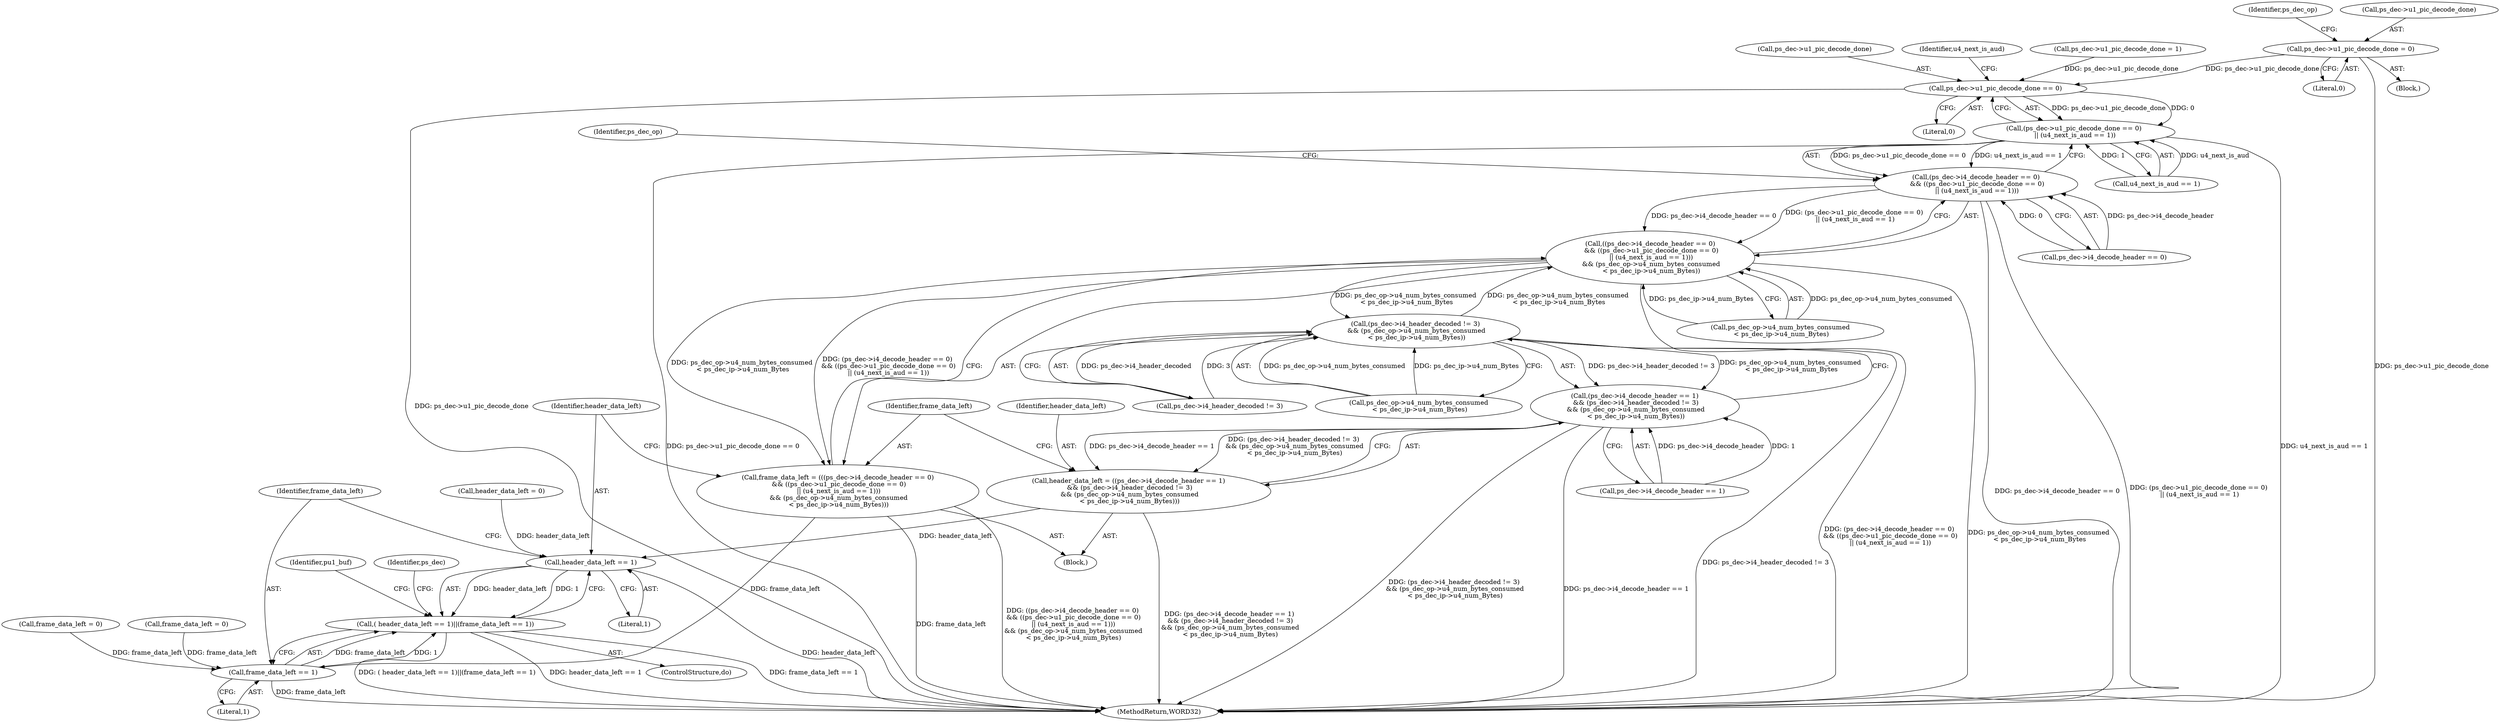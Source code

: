 digraph "0_Android_7554755536019e439433c515eeb44e701fb3bfb2@pointer" {
"1000301" [label="(Call,ps_dec->u1_pic_decode_done = 0)"];
"1001442" [label="(Call,ps_dec->u1_pic_decode_done == 0)"];
"1001441" [label="(Call,(ps_dec->u1_pic_decode_done == 0)\n || (u4_next_is_aud == 1))"];
"1001435" [label="(Call,(ps_dec->i4_decode_header == 0)\n && ((ps_dec->u1_pic_decode_done == 0)\n || (u4_next_is_aud == 1)))"];
"1001434" [label="(Call,((ps_dec->i4_decode_header == 0)\n && ((ps_dec->u1_pic_decode_done == 0)\n || (u4_next_is_aud == 1)))\n && (ps_dec_op->u4_num_bytes_consumed\n < ps_dec_ip->u4_num_Bytes))"];
"1001419" [label="(Call,(ps_dec->i4_header_decoded != 3)\n && (ps_dec_op->u4_num_bytes_consumed\n < ps_dec_ip->u4_num_Bytes))"];
"1001413" [label="(Call,(ps_dec->i4_decode_header == 1)\n && (ps_dec->i4_header_decoded != 3)\n && (ps_dec_op->u4_num_bytes_consumed\n < ps_dec_ip->u4_num_Bytes))"];
"1001411" [label="(Call,header_data_left = ((ps_dec->i4_decode_header == 1)\n && (ps_dec->i4_header_decoded != 3)\n && (ps_dec_op->u4_num_bytes_consumed\n < ps_dec_ip->u4_num_Bytes)))"];
"1001458" [label="(Call,header_data_left == 1)"];
"1001457" [label="(Call,( header_data_left == 1)||(frame_data_left == 1))"];
"1001432" [label="(Call,frame_data_left = (((ps_dec->i4_decode_header == 0)\n && ((ps_dec->u1_pic_decode_done == 0)\n || (u4_next_is_aud == 1)))\n && (ps_dec_op->u4_num_bytes_consumed\n < ps_dec_ip->u4_num_Bytes)))"];
"1001461" [label="(Call,frame_data_left == 1)"];
"1001463" [label="(Literal,1)"];
"1001446" [label="(Literal,0)"];
"1001443" [label="(Call,ps_dec->u1_pic_decode_done)"];
"1001468" [label="(Identifier,ps_dec)"];
"1001447" [label="(Call,u4_next_is_aud == 1)"];
"1001461" [label="(Call,frame_data_left == 1)"];
"1000971" [label="(Block,)"];
"1001441" [label="(Call,(ps_dec->u1_pic_decode_done == 0)\n || (u4_next_is_aud == 1))"];
"1001411" [label="(Call,header_data_left = ((ps_dec->i4_decode_header == 1)\n && (ps_dec->i4_header_decoded != 3)\n && (ps_dec_op->u4_num_bytes_consumed\n < ps_dec_ip->u4_num_Bytes)))"];
"1001459" [label="(Identifier,header_data_left)"];
"1001436" [label="(Call,ps_dec->i4_decode_header == 0)"];
"1001462" [label="(Identifier,frame_data_left)"];
"1002142" [label="(MethodReturn,WORD32)"];
"1001419" [label="(Call,(ps_dec->i4_header_decoded != 3)\n && (ps_dec_op->u4_num_bytes_consumed\n < ps_dec_ip->u4_num_Bytes))"];
"1000151" [label="(Block,)"];
"1000970" [label="(ControlStructure,do)"];
"1001434" [label="(Call,((ps_dec->i4_decode_header == 0)\n && ((ps_dec->u1_pic_decode_done == 0)\n || (u4_next_is_aud == 1)))\n && (ps_dec_op->u4_num_bytes_consumed\n < ps_dec_ip->u4_num_Bytes))"];
"1000305" [label="(Literal,0)"];
"1001435" [label="(Call,(ps_dec->i4_decode_header == 0)\n && ((ps_dec->u1_pic_decode_done == 0)\n || (u4_next_is_aud == 1)))"];
"1001432" [label="(Call,frame_data_left = (((ps_dec->i4_decode_header == 0)\n && ((ps_dec->u1_pic_decode_done == 0)\n || (u4_next_is_aud == 1)))\n && (ps_dec_op->u4_num_bytes_consumed\n < ps_dec_ip->u4_num_Bytes)))"];
"1001414" [label="(Call,ps_dec->i4_decode_header == 1)"];
"1000301" [label="(Call,ps_dec->u1_pic_decode_done = 0)"];
"1001460" [label="(Literal,1)"];
"1000974" [label="(Identifier,pu1_buf)"];
"1001450" [label="(Call,ps_dec_op->u4_num_bytes_consumed\n < ps_dec_ip->u4_num_Bytes)"];
"1001442" [label="(Call,ps_dec->u1_pic_decode_done == 0)"];
"1001458" [label="(Call,header_data_left == 1)"];
"1001425" [label="(Call,ps_dec_op->u4_num_bytes_consumed\n < ps_dec_ip->u4_num_Bytes)"];
"1000200" [label="(Call,frame_data_left = 0)"];
"1001452" [label="(Identifier,ps_dec_op)"];
"1001457" [label="(Call,( header_data_left == 1)||(frame_data_left == 1))"];
"1000308" [label="(Identifier,ps_dec_op)"];
"1001448" [label="(Identifier,u4_next_is_aud)"];
"1001420" [label="(Call,ps_dec->i4_header_decoded != 3)"];
"1001412" [label="(Identifier,header_data_left)"];
"1000196" [label="(Call,header_data_left = 0)"];
"1001433" [label="(Identifier,frame_data_left)"];
"1001413" [label="(Call,(ps_dec->i4_decode_header == 1)\n && (ps_dec->i4_header_decoded != 3)\n && (ps_dec_op->u4_num_bytes_consumed\n < ps_dec_ip->u4_num_Bytes))"];
"1000302" [label="(Call,ps_dec->u1_pic_decode_done)"];
"1001275" [label="(Call,frame_data_left = 0)"];
"1001267" [label="(Call,ps_dec->u1_pic_decode_done = 1)"];
"1000301" -> "1000151"  [label="AST: "];
"1000301" -> "1000305"  [label="CFG: "];
"1000302" -> "1000301"  [label="AST: "];
"1000305" -> "1000301"  [label="AST: "];
"1000308" -> "1000301"  [label="CFG: "];
"1000301" -> "1002142"  [label="DDG: ps_dec->u1_pic_decode_done"];
"1000301" -> "1001442"  [label="DDG: ps_dec->u1_pic_decode_done"];
"1001442" -> "1001441"  [label="AST: "];
"1001442" -> "1001446"  [label="CFG: "];
"1001443" -> "1001442"  [label="AST: "];
"1001446" -> "1001442"  [label="AST: "];
"1001448" -> "1001442"  [label="CFG: "];
"1001441" -> "1001442"  [label="CFG: "];
"1001442" -> "1002142"  [label="DDG: ps_dec->u1_pic_decode_done"];
"1001442" -> "1001441"  [label="DDG: ps_dec->u1_pic_decode_done"];
"1001442" -> "1001441"  [label="DDG: 0"];
"1001267" -> "1001442"  [label="DDG: ps_dec->u1_pic_decode_done"];
"1001441" -> "1001435"  [label="AST: "];
"1001441" -> "1001447"  [label="CFG: "];
"1001447" -> "1001441"  [label="AST: "];
"1001435" -> "1001441"  [label="CFG: "];
"1001441" -> "1002142"  [label="DDG: u4_next_is_aud == 1"];
"1001441" -> "1002142"  [label="DDG: ps_dec->u1_pic_decode_done == 0"];
"1001441" -> "1001435"  [label="DDG: ps_dec->u1_pic_decode_done == 0"];
"1001441" -> "1001435"  [label="DDG: u4_next_is_aud == 1"];
"1001447" -> "1001441"  [label="DDG: u4_next_is_aud"];
"1001447" -> "1001441"  [label="DDG: 1"];
"1001435" -> "1001434"  [label="AST: "];
"1001435" -> "1001436"  [label="CFG: "];
"1001436" -> "1001435"  [label="AST: "];
"1001452" -> "1001435"  [label="CFG: "];
"1001434" -> "1001435"  [label="CFG: "];
"1001435" -> "1002142"  [label="DDG: ps_dec->i4_decode_header == 0"];
"1001435" -> "1002142"  [label="DDG: (ps_dec->u1_pic_decode_done == 0)\n || (u4_next_is_aud == 1)"];
"1001435" -> "1001434"  [label="DDG: ps_dec->i4_decode_header == 0"];
"1001435" -> "1001434"  [label="DDG: (ps_dec->u1_pic_decode_done == 0)\n || (u4_next_is_aud == 1)"];
"1001436" -> "1001435"  [label="DDG: ps_dec->i4_decode_header"];
"1001436" -> "1001435"  [label="DDG: 0"];
"1001434" -> "1001432"  [label="AST: "];
"1001434" -> "1001450"  [label="CFG: "];
"1001450" -> "1001434"  [label="AST: "];
"1001432" -> "1001434"  [label="CFG: "];
"1001434" -> "1002142"  [label="DDG: (ps_dec->i4_decode_header == 0)\n && ((ps_dec->u1_pic_decode_done == 0)\n || (u4_next_is_aud == 1))"];
"1001434" -> "1002142"  [label="DDG: ps_dec_op->u4_num_bytes_consumed\n < ps_dec_ip->u4_num_Bytes"];
"1001434" -> "1001419"  [label="DDG: ps_dec_op->u4_num_bytes_consumed\n < ps_dec_ip->u4_num_Bytes"];
"1001434" -> "1001432"  [label="DDG: (ps_dec->i4_decode_header == 0)\n && ((ps_dec->u1_pic_decode_done == 0)\n || (u4_next_is_aud == 1))"];
"1001434" -> "1001432"  [label="DDG: ps_dec_op->u4_num_bytes_consumed\n < ps_dec_ip->u4_num_Bytes"];
"1001450" -> "1001434"  [label="DDG: ps_dec_op->u4_num_bytes_consumed"];
"1001450" -> "1001434"  [label="DDG: ps_dec_ip->u4_num_Bytes"];
"1001419" -> "1001434"  [label="DDG: ps_dec_op->u4_num_bytes_consumed\n < ps_dec_ip->u4_num_Bytes"];
"1001419" -> "1001413"  [label="AST: "];
"1001419" -> "1001420"  [label="CFG: "];
"1001419" -> "1001425"  [label="CFG: "];
"1001420" -> "1001419"  [label="AST: "];
"1001425" -> "1001419"  [label="AST: "];
"1001413" -> "1001419"  [label="CFG: "];
"1001419" -> "1002142"  [label="DDG: ps_dec->i4_header_decoded != 3"];
"1001419" -> "1001413"  [label="DDG: ps_dec->i4_header_decoded != 3"];
"1001419" -> "1001413"  [label="DDG: ps_dec_op->u4_num_bytes_consumed\n < ps_dec_ip->u4_num_Bytes"];
"1001420" -> "1001419"  [label="DDG: ps_dec->i4_header_decoded"];
"1001420" -> "1001419"  [label="DDG: 3"];
"1001425" -> "1001419"  [label="DDG: ps_dec_op->u4_num_bytes_consumed"];
"1001425" -> "1001419"  [label="DDG: ps_dec_ip->u4_num_Bytes"];
"1001413" -> "1001411"  [label="AST: "];
"1001413" -> "1001414"  [label="CFG: "];
"1001414" -> "1001413"  [label="AST: "];
"1001411" -> "1001413"  [label="CFG: "];
"1001413" -> "1002142"  [label="DDG: (ps_dec->i4_header_decoded != 3)\n && (ps_dec_op->u4_num_bytes_consumed\n < ps_dec_ip->u4_num_Bytes)"];
"1001413" -> "1002142"  [label="DDG: ps_dec->i4_decode_header == 1"];
"1001413" -> "1001411"  [label="DDG: ps_dec->i4_decode_header == 1"];
"1001413" -> "1001411"  [label="DDG: (ps_dec->i4_header_decoded != 3)\n && (ps_dec_op->u4_num_bytes_consumed\n < ps_dec_ip->u4_num_Bytes)"];
"1001414" -> "1001413"  [label="DDG: ps_dec->i4_decode_header"];
"1001414" -> "1001413"  [label="DDG: 1"];
"1001411" -> "1000971"  [label="AST: "];
"1001412" -> "1001411"  [label="AST: "];
"1001433" -> "1001411"  [label="CFG: "];
"1001411" -> "1002142"  [label="DDG: (ps_dec->i4_decode_header == 1)\n && (ps_dec->i4_header_decoded != 3)\n && (ps_dec_op->u4_num_bytes_consumed\n < ps_dec_ip->u4_num_Bytes)"];
"1001411" -> "1001458"  [label="DDG: header_data_left"];
"1001458" -> "1001457"  [label="AST: "];
"1001458" -> "1001460"  [label="CFG: "];
"1001459" -> "1001458"  [label="AST: "];
"1001460" -> "1001458"  [label="AST: "];
"1001462" -> "1001458"  [label="CFG: "];
"1001457" -> "1001458"  [label="CFG: "];
"1001458" -> "1002142"  [label="DDG: header_data_left"];
"1001458" -> "1001457"  [label="DDG: header_data_left"];
"1001458" -> "1001457"  [label="DDG: 1"];
"1000196" -> "1001458"  [label="DDG: header_data_left"];
"1001457" -> "1000970"  [label="AST: "];
"1001457" -> "1001461"  [label="CFG: "];
"1001461" -> "1001457"  [label="AST: "];
"1000974" -> "1001457"  [label="CFG: "];
"1001468" -> "1001457"  [label="CFG: "];
"1001457" -> "1002142"  [label="DDG: frame_data_left == 1"];
"1001457" -> "1002142"  [label="DDG: ( header_data_left == 1)||(frame_data_left == 1)"];
"1001457" -> "1002142"  [label="DDG: header_data_left == 1"];
"1001461" -> "1001457"  [label="DDG: frame_data_left"];
"1001461" -> "1001457"  [label="DDG: 1"];
"1001432" -> "1000971"  [label="AST: "];
"1001433" -> "1001432"  [label="AST: "];
"1001459" -> "1001432"  [label="CFG: "];
"1001432" -> "1002142"  [label="DDG: frame_data_left"];
"1001432" -> "1002142"  [label="DDG: ((ps_dec->i4_decode_header == 0)\n && ((ps_dec->u1_pic_decode_done == 0)\n || (u4_next_is_aud == 1)))\n && (ps_dec_op->u4_num_bytes_consumed\n < ps_dec_ip->u4_num_Bytes)"];
"1001432" -> "1001461"  [label="DDG: frame_data_left"];
"1001461" -> "1001463"  [label="CFG: "];
"1001462" -> "1001461"  [label="AST: "];
"1001463" -> "1001461"  [label="AST: "];
"1001461" -> "1002142"  [label="DDG: frame_data_left"];
"1001275" -> "1001461"  [label="DDG: frame_data_left"];
"1000200" -> "1001461"  [label="DDG: frame_data_left"];
}
